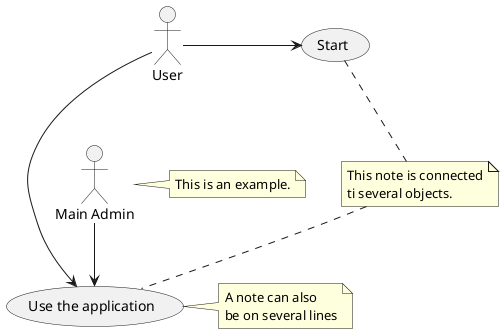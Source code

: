 @startuml
'https://plantuml.com/use-case-diagram
:Main Admin: as Admin
(Use the application) as (Use)
User->(Start)
User-->(Use)
Admin-->(Use)
note right of Admin: This is an example.
note right of (Use)
    A note can also
    be on several lines
end note
note "This note is connected\nti several objects." as N2
(Start) .. N2
N2 .. (Use)

@enduml